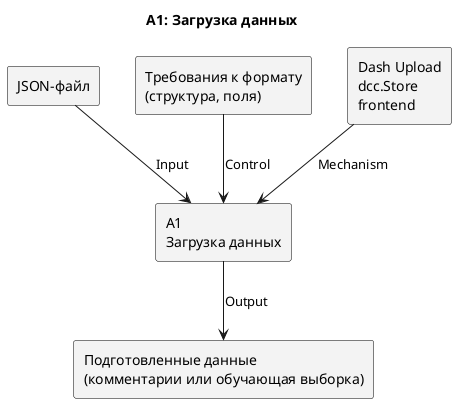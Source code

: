 @startuml
title A1: Загрузка данных

skinparam rectangle {
  BackgroundColor #F3F3F3
  BorderColor Black
  FontSize 14
}

' Функция
rectangle "A1\nЗагрузка данных" as A1

' Вход
rectangle "JSON-файл" as Input
Input --> A1 : Input

' Управление
rectangle "Требования к формату\n(структура, поля)" as Control
Control --> A1 : Control

' Выход
rectangle "Подготовленные данные\n(комментарии или обучающая выборка)" as Output
A1 --> Output : Output

' Механизм
rectangle "Dash Upload\ndcc.Store\nfrontend" as Mechanism
Mechanism --> A1 : Mechanism

@enduml
